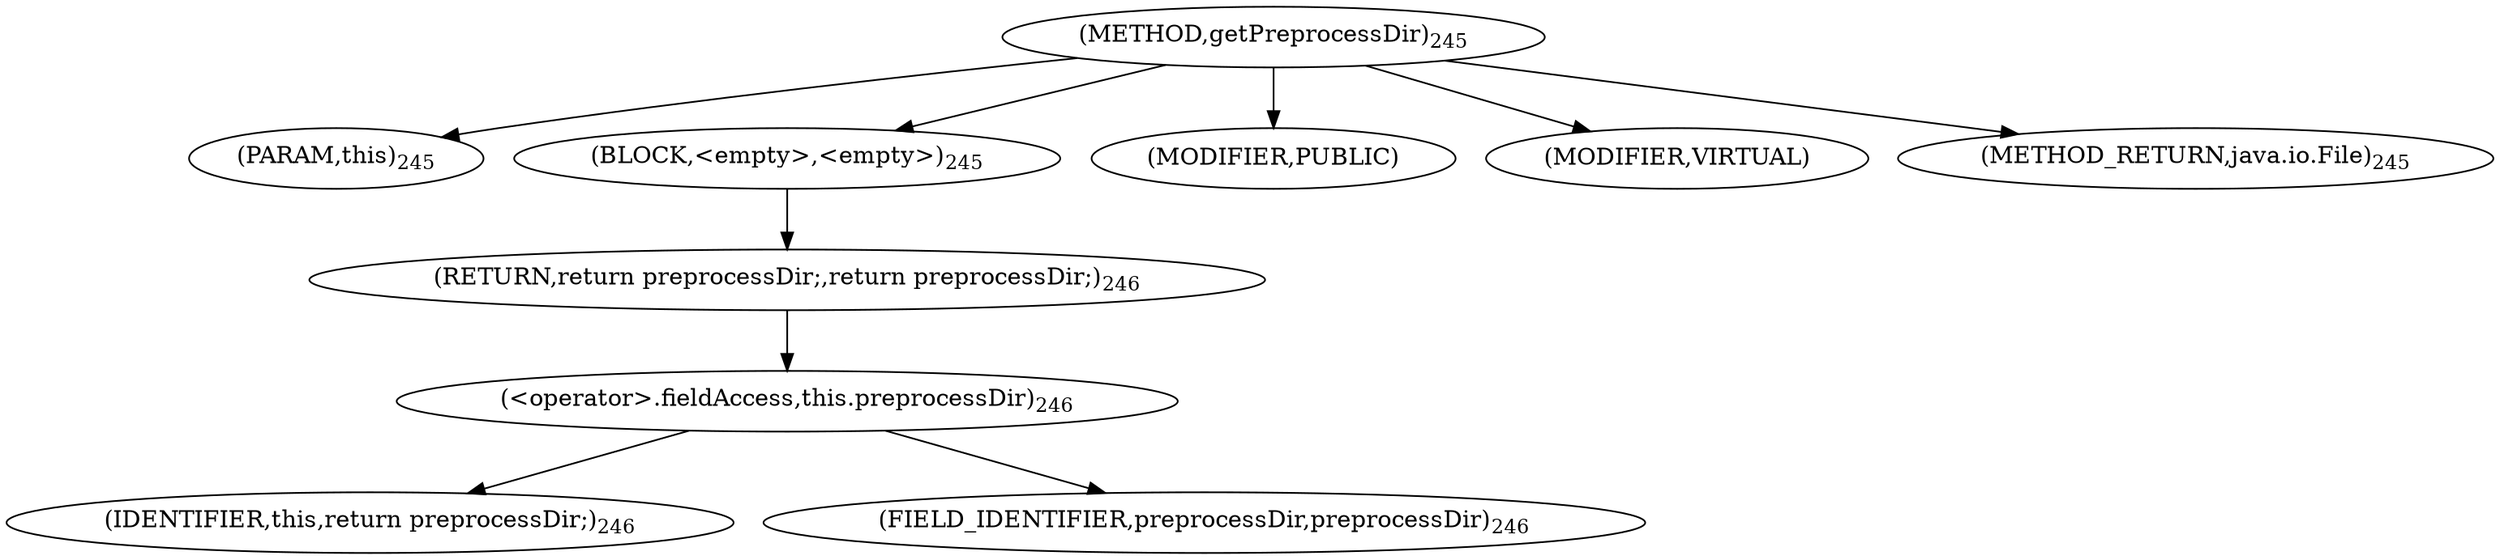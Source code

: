 digraph "getPreprocessDir" {  
"328" [label = <(METHOD,getPreprocessDir)<SUB>245</SUB>> ]
"329" [label = <(PARAM,this)<SUB>245</SUB>> ]
"330" [label = <(BLOCK,&lt;empty&gt;,&lt;empty&gt;)<SUB>245</SUB>> ]
"331" [label = <(RETURN,return preprocessDir;,return preprocessDir;)<SUB>246</SUB>> ]
"332" [label = <(&lt;operator&gt;.fieldAccess,this.preprocessDir)<SUB>246</SUB>> ]
"333" [label = <(IDENTIFIER,this,return preprocessDir;)<SUB>246</SUB>> ]
"334" [label = <(FIELD_IDENTIFIER,preprocessDir,preprocessDir)<SUB>246</SUB>> ]
"335" [label = <(MODIFIER,PUBLIC)> ]
"336" [label = <(MODIFIER,VIRTUAL)> ]
"337" [label = <(METHOD_RETURN,java.io.File)<SUB>245</SUB>> ]
  "328" -> "329" 
  "328" -> "330" 
  "328" -> "335" 
  "328" -> "336" 
  "328" -> "337" 
  "330" -> "331" 
  "331" -> "332" 
  "332" -> "333" 
  "332" -> "334" 
}
